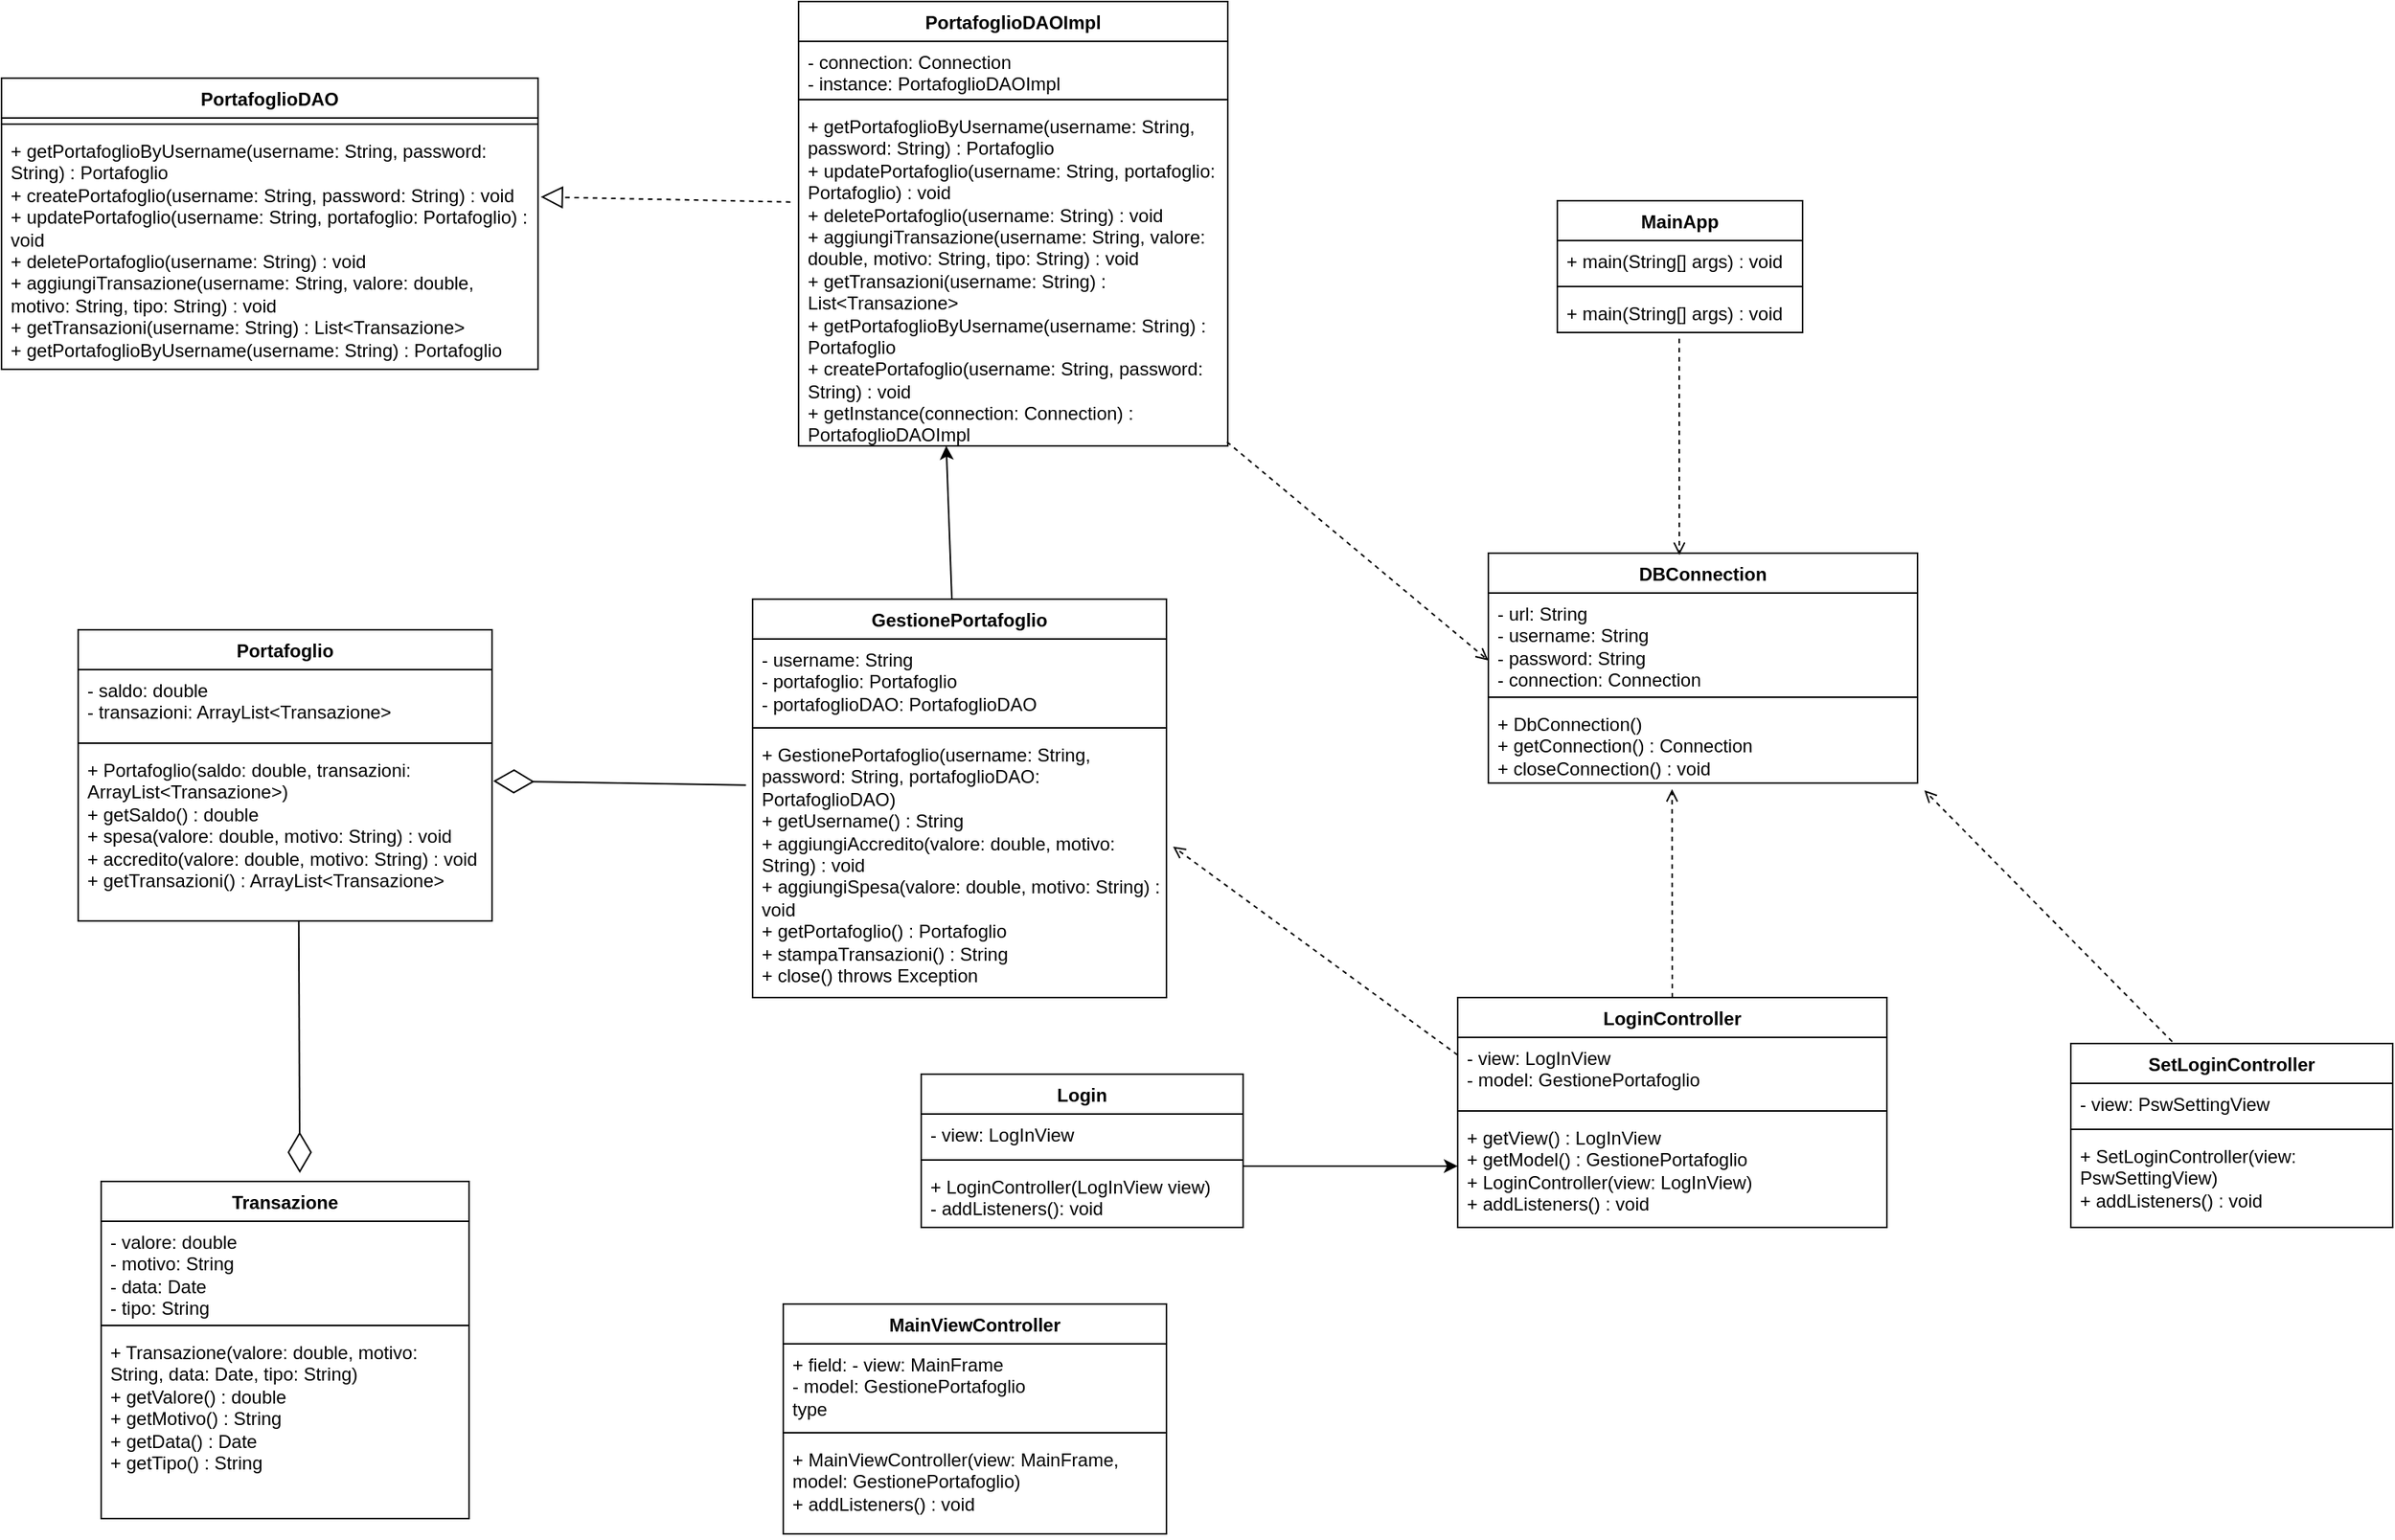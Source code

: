 <mxfile version="24.6.2" type="device">
  <diagram id="C5RBs43oDa-KdzZeNtuy" name="Page-1">
    <mxGraphModel dx="2944" dy="530" grid="1" gridSize="10" guides="1" tooltips="1" connect="1" arrows="1" fold="1" page="1" pageScale="1" pageWidth="827" pageHeight="1169" math="0" shadow="0">
      <root>
        <mxCell id="WIyWlLk6GJQsqaUBKTNV-0" />
        <mxCell id="WIyWlLk6GJQsqaUBKTNV-1" parent="WIyWlLk6GJQsqaUBKTNV-0" />
        <mxCell id="yjOwe09sKXVpLF6mm_4c-2" value="Transazione" style="swimlane;fontStyle=1;align=center;verticalAlign=top;childLayout=stackLayout;horizontal=1;startSize=26;horizontalStack=0;resizeParent=1;resizeParentMax=0;resizeLast=0;collapsible=1;marginBottom=0;whiteSpace=wrap;html=1;" parent="WIyWlLk6GJQsqaUBKTNV-1" vertex="1">
          <mxGeometry x="-785" y="810" width="240" height="220" as="geometry" />
        </mxCell>
        <mxCell id="yjOwe09sKXVpLF6mm_4c-3" value="&lt;div&gt;&lt;div&gt;- valore: double&lt;/div&gt;&lt;div&gt;- motivo: String&lt;/div&gt;&lt;div&gt;- data: Date&lt;/div&gt;&lt;div&gt;- tipo: String&lt;/div&gt;&lt;/div&gt;&lt;div&gt;&lt;br&gt;&lt;/div&gt;" style="text;strokeColor=none;fillColor=none;align=left;verticalAlign=top;spacingLeft=4;spacingRight=4;overflow=hidden;rotatable=0;points=[[0,0.5],[1,0.5]];portConstraint=eastwest;whiteSpace=wrap;html=1;" parent="yjOwe09sKXVpLF6mm_4c-2" vertex="1">
          <mxGeometry y="26" width="240" height="64" as="geometry" />
        </mxCell>
        <mxCell id="yjOwe09sKXVpLF6mm_4c-4" value="" style="line;strokeWidth=1;fillColor=none;align=left;verticalAlign=middle;spacingTop=-1;spacingLeft=3;spacingRight=3;rotatable=0;labelPosition=right;points=[];portConstraint=eastwest;strokeColor=inherit;" parent="yjOwe09sKXVpLF6mm_4c-2" vertex="1">
          <mxGeometry y="90" width="240" height="8" as="geometry" />
        </mxCell>
        <mxCell id="yjOwe09sKXVpLF6mm_4c-5" value="&lt;div&gt;&lt;div&gt;+ Transazione(valore: double, motivo: String, data: Date, tipo: String)&lt;/div&gt;&lt;div&gt;+ getValore() : double&lt;/div&gt;&lt;div&gt;+ getMotivo() : String&lt;/div&gt;&lt;div&gt;+ getData() : Date&lt;/div&gt;&lt;div&gt;+ getTipo() : String&lt;/div&gt;&lt;/div&gt;&lt;div&gt;&lt;br&gt;&lt;/div&gt;" style="text;strokeColor=none;fillColor=none;align=left;verticalAlign=top;spacingLeft=4;spacingRight=4;overflow=hidden;rotatable=0;points=[[0,0.5],[1,0.5]];portConstraint=eastwest;whiteSpace=wrap;html=1;" parent="yjOwe09sKXVpLF6mm_4c-2" vertex="1">
          <mxGeometry y="98" width="240" height="122" as="geometry" />
        </mxCell>
        <mxCell id="yjOwe09sKXVpLF6mm_4c-6" value="Portafoglio" style="swimlane;fontStyle=1;align=center;verticalAlign=top;childLayout=stackLayout;horizontal=1;startSize=26;horizontalStack=0;resizeParent=1;resizeParentMax=0;resizeLast=0;collapsible=1;marginBottom=0;whiteSpace=wrap;html=1;" parent="WIyWlLk6GJQsqaUBKTNV-1" vertex="1">
          <mxGeometry x="-800" y="450" width="270" height="190" as="geometry" />
        </mxCell>
        <mxCell id="WcSlJIyk2U35ulUHBHYH-14" value="" style="endArrow=diamondThin;endFill=0;endSize=24;html=1;rounded=0;entryX=0.728;entryY=0.004;entryDx=0;entryDy=0;entryPerimeter=0;exitX=-0.016;exitY=0.194;exitDx=0;exitDy=0;exitPerimeter=0;" edge="1" parent="yjOwe09sKXVpLF6mm_4c-6" source="yjOwe09sKXVpLF6mm_4c-33">
          <mxGeometry width="160" relative="1" as="geometry">
            <mxPoint x="270" y="10.004" as="sourcePoint" />
            <mxPoint x="270.79" y="98.7" as="targetPoint" />
          </mxGeometry>
        </mxCell>
        <mxCell id="yjOwe09sKXVpLF6mm_4c-7" value="&lt;div&gt;&lt;div&gt;- saldo: double&lt;/div&gt;&lt;div&gt;- transazioni: ArrayList&amp;lt;Transazione&amp;gt;&lt;/div&gt;&lt;/div&gt;&lt;div&gt;&lt;br&gt;&lt;/div&gt;" style="text;strokeColor=none;fillColor=none;align=left;verticalAlign=top;spacingLeft=4;spacingRight=4;overflow=hidden;rotatable=0;points=[[0,0.5],[1,0.5]];portConstraint=eastwest;whiteSpace=wrap;html=1;" parent="yjOwe09sKXVpLF6mm_4c-6" vertex="1">
          <mxGeometry y="26" width="270" height="44" as="geometry" />
        </mxCell>
        <mxCell id="yjOwe09sKXVpLF6mm_4c-8" value="" style="line;strokeWidth=1;fillColor=none;align=left;verticalAlign=middle;spacingTop=-1;spacingLeft=3;spacingRight=3;rotatable=0;labelPosition=right;points=[];portConstraint=eastwest;strokeColor=inherit;" parent="yjOwe09sKXVpLF6mm_4c-6" vertex="1">
          <mxGeometry y="70" width="270" height="8" as="geometry" />
        </mxCell>
        <mxCell id="yjOwe09sKXVpLF6mm_4c-9" value="&lt;div&gt;&lt;div&gt;+ Portafoglio(saldo: double, transazioni: ArrayList&amp;lt;Transazione&amp;gt;)&lt;/div&gt;&lt;div&gt;+ getSaldo() : double&lt;/div&gt;&lt;div&gt;+ spesa(valore: double, motivo: String) : void&lt;/div&gt;&lt;div&gt;+ accredito(valore: double, motivo: String) : void&lt;/div&gt;&lt;div&gt;+ getTransazioni() : ArrayList&amp;lt;Transazione&amp;gt;&lt;/div&gt;&lt;/div&gt;&lt;div&gt;&lt;br&gt;&lt;/div&gt;" style="text;strokeColor=none;fillColor=none;align=left;verticalAlign=top;spacingLeft=4;spacingRight=4;overflow=hidden;rotatable=0;points=[[0,0.5],[1,0.5]];portConstraint=eastwest;whiteSpace=wrap;html=1;" parent="yjOwe09sKXVpLF6mm_4c-6" vertex="1">
          <mxGeometry y="78" width="270" height="112" as="geometry" />
        </mxCell>
        <mxCell id="yjOwe09sKXVpLF6mm_4c-10" value="Login" style="swimlane;fontStyle=1;align=center;verticalAlign=top;childLayout=stackLayout;horizontal=1;startSize=26;horizontalStack=0;resizeParent=1;resizeParentMax=0;resizeLast=0;collapsible=1;marginBottom=0;whiteSpace=wrap;html=1;" parent="WIyWlLk6GJQsqaUBKTNV-1" vertex="1">
          <mxGeometry x="-250" y="740" width="210" height="100" as="geometry" />
        </mxCell>
        <mxCell id="yjOwe09sKXVpLF6mm_4c-11" value="&lt;div&gt;- view: LogInView&lt;/div&gt;&lt;div&gt;&lt;br&gt;&lt;/div&gt;" style="text;strokeColor=none;fillColor=none;align=left;verticalAlign=top;spacingLeft=4;spacingRight=4;overflow=hidden;rotatable=0;points=[[0,0.5],[1,0.5]];portConstraint=eastwest;whiteSpace=wrap;html=1;" parent="yjOwe09sKXVpLF6mm_4c-10" vertex="1">
          <mxGeometry y="26" width="210" height="26" as="geometry" />
        </mxCell>
        <mxCell id="yjOwe09sKXVpLF6mm_4c-12" value="" style="line;strokeWidth=1;fillColor=none;align=left;verticalAlign=middle;spacingTop=-1;spacingLeft=3;spacingRight=3;rotatable=0;labelPosition=right;points=[];portConstraint=eastwest;strokeColor=inherit;" parent="yjOwe09sKXVpLF6mm_4c-10" vertex="1">
          <mxGeometry y="52" width="210" height="8" as="geometry" />
        </mxCell>
        <mxCell id="yjOwe09sKXVpLF6mm_4c-13" value="&lt;div&gt;+ LoginController(LogInView view)&lt;/div&gt;&lt;div&gt;- addListeners(): void&lt;/div&gt;&lt;div&gt;&lt;br&gt;&lt;/div&gt;" style="text;strokeColor=none;fillColor=none;align=left;verticalAlign=top;spacingLeft=4;spacingRight=4;overflow=hidden;rotatable=0;points=[[0,0.5],[1,0.5]];portConstraint=eastwest;whiteSpace=wrap;html=1;" parent="yjOwe09sKXVpLF6mm_4c-10" vertex="1">
          <mxGeometry y="60" width="210" height="40" as="geometry" />
        </mxCell>
        <mxCell id="yjOwe09sKXVpLF6mm_4c-14" value="SetLoginController" style="swimlane;fontStyle=1;align=center;verticalAlign=top;childLayout=stackLayout;horizontal=1;startSize=26;horizontalStack=0;resizeParent=1;resizeParentMax=0;resizeLast=0;collapsible=1;marginBottom=0;whiteSpace=wrap;html=1;" parent="WIyWlLk6GJQsqaUBKTNV-1" vertex="1">
          <mxGeometry x="500" y="720" width="210" height="120" as="geometry" />
        </mxCell>
        <mxCell id="yjOwe09sKXVpLF6mm_4c-15" value="&lt;div&gt;- view: PswSettingView&lt;/div&gt;&lt;div&gt;&lt;br&gt;&lt;/div&gt;" style="text;strokeColor=none;fillColor=none;align=left;verticalAlign=top;spacingLeft=4;spacingRight=4;overflow=hidden;rotatable=0;points=[[0,0.5],[1,0.5]];portConstraint=eastwest;whiteSpace=wrap;html=1;" parent="yjOwe09sKXVpLF6mm_4c-14" vertex="1">
          <mxGeometry y="26" width="210" height="26" as="geometry" />
        </mxCell>
        <mxCell id="yjOwe09sKXVpLF6mm_4c-16" value="" style="line;strokeWidth=1;fillColor=none;align=left;verticalAlign=middle;spacingTop=-1;spacingLeft=3;spacingRight=3;rotatable=0;labelPosition=right;points=[];portConstraint=eastwest;strokeColor=inherit;" parent="yjOwe09sKXVpLF6mm_4c-14" vertex="1">
          <mxGeometry y="52" width="210" height="8" as="geometry" />
        </mxCell>
        <mxCell id="yjOwe09sKXVpLF6mm_4c-17" value="&lt;div&gt;&lt;div&gt;+ SetLoginController(view: PswSettingView)&lt;/div&gt;&lt;div&gt;+ addListeners() : void&lt;/div&gt;&lt;/div&gt;&lt;div&gt;&lt;br&gt;&lt;/div&gt;" style="text;strokeColor=none;fillColor=none;align=left;verticalAlign=top;spacingLeft=4;spacingRight=4;overflow=hidden;rotatable=0;points=[[0,0.5],[1,0.5]];portConstraint=eastwest;whiteSpace=wrap;html=1;" parent="yjOwe09sKXVpLF6mm_4c-14" vertex="1">
          <mxGeometry y="60" width="210" height="60" as="geometry" />
        </mxCell>
        <mxCell id="yjOwe09sKXVpLF6mm_4c-18" value="PortafoglioDAO" style="swimlane;fontStyle=1;align=center;verticalAlign=top;childLayout=stackLayout;horizontal=1;startSize=26;horizontalStack=0;resizeParent=1;resizeParentMax=0;resizeLast=0;collapsible=1;marginBottom=0;whiteSpace=wrap;html=1;" parent="WIyWlLk6GJQsqaUBKTNV-1" vertex="1">
          <mxGeometry x="-850" y="90" width="350" height="190" as="geometry" />
        </mxCell>
        <mxCell id="yjOwe09sKXVpLF6mm_4c-20" value="" style="line;strokeWidth=1;fillColor=none;align=left;verticalAlign=middle;spacingTop=-1;spacingLeft=3;spacingRight=3;rotatable=0;labelPosition=right;points=[];portConstraint=eastwest;strokeColor=inherit;" parent="yjOwe09sKXVpLF6mm_4c-18" vertex="1">
          <mxGeometry y="26" width="350" height="8" as="geometry" />
        </mxCell>
        <mxCell id="yjOwe09sKXVpLF6mm_4c-21" value="&lt;div&gt;&lt;div&gt;+ getPortafoglioByUsername(username: String, password: String) : Portafoglio&lt;/div&gt;&lt;div&gt;+ createPortafoglio(username: String, password: String) : void&lt;/div&gt;&lt;div&gt;+ updatePortafoglio(username: String, portafoglio: Portafoglio) : void&lt;/div&gt;&lt;div&gt;+ deletePortafoglio(username: String) : void&lt;/div&gt;&lt;div&gt;+ aggiungiTransazione(username: String, valore: double, motivo: String, tipo: String) : void&lt;/div&gt;&lt;div&gt;+ getTransazioni(username: String) : List&amp;lt;Transazione&amp;gt;&lt;/div&gt;&lt;div&gt;+ getPortafoglioByUsername(username: String) : Portafoglio&lt;/div&gt;&lt;/div&gt;&lt;div&gt;&lt;br&gt;&lt;/div&gt;" style="text;strokeColor=none;fillColor=none;align=left;verticalAlign=top;spacingLeft=4;spacingRight=4;overflow=hidden;rotatable=0;points=[[0,0.5],[1,0.5]];portConstraint=eastwest;whiteSpace=wrap;html=1;" parent="yjOwe09sKXVpLF6mm_4c-18" vertex="1">
          <mxGeometry y="34" width="350" height="156" as="geometry" />
        </mxCell>
        <mxCell id="yjOwe09sKXVpLF6mm_4c-22" value="PortafoglioDAOImpl" style="swimlane;fontStyle=1;align=center;verticalAlign=top;childLayout=stackLayout;horizontal=1;startSize=26;horizontalStack=0;resizeParent=1;resizeParentMax=0;resizeLast=0;collapsible=1;marginBottom=0;whiteSpace=wrap;html=1;" parent="WIyWlLk6GJQsqaUBKTNV-1" vertex="1">
          <mxGeometry x="-330" y="40" width="280" height="290" as="geometry" />
        </mxCell>
        <mxCell id="yjOwe09sKXVpLF6mm_4c-23" value="&lt;div&gt;&lt;div&gt;- connection: Connection&lt;/div&gt;&lt;div&gt;- instance: PortafoglioDAOImpl&lt;/div&gt;&lt;/div&gt;&lt;div&gt;&lt;br&gt;&lt;/div&gt;" style="text;strokeColor=none;fillColor=none;align=left;verticalAlign=top;spacingLeft=4;spacingRight=4;overflow=hidden;rotatable=0;points=[[0,0.5],[1,0.5]];portConstraint=eastwest;whiteSpace=wrap;html=1;" parent="yjOwe09sKXVpLF6mm_4c-22" vertex="1">
          <mxGeometry y="26" width="280" height="34" as="geometry" />
        </mxCell>
        <mxCell id="yjOwe09sKXVpLF6mm_4c-24" value="" style="line;strokeWidth=1;fillColor=none;align=left;verticalAlign=middle;spacingTop=-1;spacingLeft=3;spacingRight=3;rotatable=0;labelPosition=right;points=[];portConstraint=eastwest;strokeColor=inherit;" parent="yjOwe09sKXVpLF6mm_4c-22" vertex="1">
          <mxGeometry y="60" width="280" height="8" as="geometry" />
        </mxCell>
        <mxCell id="yjOwe09sKXVpLF6mm_4c-25" value="&lt;div&gt;&lt;div&gt;+ getPortafoglioByUsername(username: String, password: String) : Portafoglio&lt;/div&gt;&lt;div&gt;+ updatePortafoglio(username: String, portafoglio: Portafoglio) : void&lt;/div&gt;&lt;div&gt;+ deletePortafoglio(username: String) : void&lt;/div&gt;&lt;div&gt;+ aggiungiTransazione(username: String, valore: double, motivo: String, tipo: String) : void&lt;/div&gt;&lt;div&gt;+ getTransazioni(username: String) : List&amp;lt;Transazione&amp;gt;&lt;/div&gt;&lt;div&gt;+ getPortafoglioByUsername(username: String) : Portafoglio&lt;/div&gt;&lt;div&gt;+ createPortafoglio(username: String, password: String) : void&lt;/div&gt;&lt;div&gt;+ getInstance(connection: Connection) : PortafoglioDAOImpl&lt;/div&gt;&lt;/div&gt;&lt;div&gt;&lt;br&gt;&lt;/div&gt;" style="text;strokeColor=none;fillColor=none;align=left;verticalAlign=top;spacingLeft=4;spacingRight=4;overflow=hidden;rotatable=0;points=[[0,0.5],[1,0.5]];portConstraint=eastwest;whiteSpace=wrap;html=1;" parent="yjOwe09sKXVpLF6mm_4c-22" vertex="1">
          <mxGeometry y="68" width="280" height="222" as="geometry" />
        </mxCell>
        <mxCell id="yjOwe09sKXVpLF6mm_4c-26" value="DBConnection" style="swimlane;fontStyle=1;align=center;verticalAlign=top;childLayout=stackLayout;horizontal=1;startSize=26;horizontalStack=0;resizeParent=1;resizeParentMax=0;resizeLast=0;collapsible=1;marginBottom=0;whiteSpace=wrap;html=1;" parent="WIyWlLk6GJQsqaUBKTNV-1" vertex="1">
          <mxGeometry x="120" y="400" width="280" height="150" as="geometry" />
        </mxCell>
        <mxCell id="yjOwe09sKXVpLF6mm_4c-27" value="&lt;div&gt;&lt;div&gt;- url: String&lt;/div&gt;&lt;div&gt;- username: String&lt;/div&gt;&lt;div&gt;- password: String&lt;/div&gt;&lt;div&gt;- connection: Connection&lt;/div&gt;&lt;/div&gt;&lt;div&gt;&lt;br&gt;&lt;/div&gt;" style="text;strokeColor=none;fillColor=none;align=left;verticalAlign=top;spacingLeft=4;spacingRight=4;overflow=hidden;rotatable=0;points=[[0,0.5],[1,0.5]];portConstraint=eastwest;whiteSpace=wrap;html=1;" parent="yjOwe09sKXVpLF6mm_4c-26" vertex="1">
          <mxGeometry y="26" width="280" height="64" as="geometry" />
        </mxCell>
        <mxCell id="yjOwe09sKXVpLF6mm_4c-28" value="" style="line;strokeWidth=1;fillColor=none;align=left;verticalAlign=middle;spacingTop=-1;spacingLeft=3;spacingRight=3;rotatable=0;labelPosition=right;points=[];portConstraint=eastwest;strokeColor=inherit;" parent="yjOwe09sKXVpLF6mm_4c-26" vertex="1">
          <mxGeometry y="90" width="280" height="8" as="geometry" />
        </mxCell>
        <mxCell id="yjOwe09sKXVpLF6mm_4c-29" value="&lt;div&gt;&lt;div&gt;+ DbConnection()&lt;/div&gt;&lt;div&gt;+ getConnection() : Connection&lt;/div&gt;&lt;div&gt;+ closeConnection() : void&lt;/div&gt;&lt;/div&gt;&lt;div&gt;&lt;br&gt;&lt;/div&gt;" style="text;strokeColor=none;fillColor=none;align=left;verticalAlign=top;spacingLeft=4;spacingRight=4;overflow=hidden;rotatable=0;points=[[0,0.5],[1,0.5]];portConstraint=eastwest;whiteSpace=wrap;html=1;" parent="yjOwe09sKXVpLF6mm_4c-26" vertex="1">
          <mxGeometry y="98" width="280" height="52" as="geometry" />
        </mxCell>
        <mxCell id="yjOwe09sKXVpLF6mm_4c-30" value="GestionePortafoglio" style="swimlane;fontStyle=1;align=center;verticalAlign=top;childLayout=stackLayout;horizontal=1;startSize=26;horizontalStack=0;resizeParent=1;resizeParentMax=0;resizeLast=0;collapsible=1;marginBottom=0;whiteSpace=wrap;html=1;" parent="WIyWlLk6GJQsqaUBKTNV-1" vertex="1">
          <mxGeometry x="-360" y="430" width="270" height="260" as="geometry" />
        </mxCell>
        <mxCell id="yjOwe09sKXVpLF6mm_4c-31" value="&lt;div&gt;&lt;div&gt;- username: String&lt;/div&gt;&lt;div&gt;- portafoglio: Portafoglio&lt;/div&gt;&lt;div&gt;- portafoglioDAO: PortafoglioDAO&lt;/div&gt;&lt;/div&gt;&lt;div&gt;&lt;br&gt;&lt;/div&gt;" style="text;strokeColor=none;fillColor=none;align=left;verticalAlign=top;spacingLeft=4;spacingRight=4;overflow=hidden;rotatable=0;points=[[0,0.5],[1,0.5]];portConstraint=eastwest;whiteSpace=wrap;html=1;" parent="yjOwe09sKXVpLF6mm_4c-30" vertex="1">
          <mxGeometry y="26" width="270" height="54" as="geometry" />
        </mxCell>
        <mxCell id="yjOwe09sKXVpLF6mm_4c-32" value="" style="line;strokeWidth=1;fillColor=none;align=left;verticalAlign=middle;spacingTop=-1;spacingLeft=3;spacingRight=3;rotatable=0;labelPosition=right;points=[];portConstraint=eastwest;strokeColor=inherit;" parent="yjOwe09sKXVpLF6mm_4c-30" vertex="1">
          <mxGeometry y="80" width="270" height="8" as="geometry" />
        </mxCell>
        <mxCell id="yjOwe09sKXVpLF6mm_4c-33" value="&lt;div&gt;&lt;div&gt;+ GestionePortafoglio(username: String, password: String, portafoglioDAO: PortafoglioDAO)&lt;/div&gt;&lt;div&gt;+ getUsername() : String&lt;/div&gt;&lt;div&gt;+ aggiungiAccredito(valore: double, motivo: String) : void&lt;/div&gt;&lt;div&gt;+ aggiungiSpesa(valore: double, motivo: String) : void&lt;/div&gt;&lt;div&gt;+ getPortafoglio() : Portafoglio&lt;/div&gt;&lt;div&gt;+ stampaTransazioni() : String&lt;/div&gt;&lt;div&gt;+ close() throws Exception&lt;/div&gt;&lt;/div&gt;&lt;div&gt;&lt;br&gt;&lt;/div&gt;" style="text;strokeColor=none;fillColor=none;align=left;verticalAlign=top;spacingLeft=4;spacingRight=4;overflow=hidden;rotatable=0;points=[[0,0.5],[1,0.5]];portConstraint=eastwest;whiteSpace=wrap;html=1;" parent="yjOwe09sKXVpLF6mm_4c-30" vertex="1">
          <mxGeometry y="88" width="270" height="172" as="geometry" />
        </mxCell>
        <mxCell id="-RuHaSjKpSI5m4uppv7U-1" value="" style="endArrow=diamondThin;endFill=0;endSize=24;html=1;rounded=0;entryX=0.54;entryY=-0.025;entryDx=0;entryDy=0;entryPerimeter=0;exitX=0.533;exitY=0.996;exitDx=0;exitDy=0;exitPerimeter=0;" parent="WIyWlLk6GJQsqaUBKTNV-1" edge="1" target="yjOwe09sKXVpLF6mm_4c-2" source="yjOwe09sKXVpLF6mm_4c-9">
          <mxGeometry width="160" relative="1" as="geometry">
            <mxPoint x="-455.32" y="751.01" as="sourcePoint" />
            <mxPoint x="-460.0" y="584.998" as="targetPoint" />
            <Array as="points" />
          </mxGeometry>
        </mxCell>
        <mxCell id="-RuHaSjKpSI5m4uppv7U-5" value="" style="endArrow=block;dashed=1;endFill=0;endSize=12;html=1;rounded=0;entryX=1.005;entryY=0.279;entryDx=0;entryDy=0;entryPerimeter=0;exitX=-0.019;exitY=0.283;exitDx=0;exitDy=0;exitPerimeter=0;" parent="WIyWlLk6GJQsqaUBKTNV-1" edge="1" target="yjOwe09sKXVpLF6mm_4c-21" source="yjOwe09sKXVpLF6mm_4c-25">
          <mxGeometry width="160" relative="1" as="geometry">
            <mxPoint x="-400" y="174.49" as="sourcePoint" />
            <mxPoint x="-399.64" y="89.998" as="targetPoint" />
          </mxGeometry>
        </mxCell>
        <mxCell id="-RuHaSjKpSI5m4uppv7U-7" value="" style="endArrow=open;html=1;rounded=0;align=center;verticalAlign=bottom;dashed=1;endFill=0;labelBackgroundColor=none;exitX=0.998;exitY=0.988;exitDx=0;exitDy=0;exitPerimeter=0;" parent="WIyWlLk6GJQsqaUBKTNV-1" edge="1" source="yjOwe09sKXVpLF6mm_4c-25">
          <mxGeometry relative="1" as="geometry">
            <mxPoint x="-30" y="-60" as="sourcePoint" />
            <mxPoint x="120" y="470" as="targetPoint" />
            <mxPoint as="offset" />
          </mxGeometry>
        </mxCell>
        <mxCell id="-RuHaSjKpSI5m4uppv7U-8" value="" style="resizable=0;html=1;align=center;verticalAlign=top;labelBackgroundColor=none;" parent="-RuHaSjKpSI5m4uppv7U-7" connectable="0" vertex="1">
          <mxGeometry relative="1" as="geometry" />
        </mxCell>
        <mxCell id="WcSlJIyk2U35ulUHBHYH-0" value="MainApp" style="swimlane;fontStyle=1;align=center;verticalAlign=top;childLayout=stackLayout;horizontal=1;startSize=26;horizontalStack=0;resizeParent=1;resizeParentMax=0;resizeLast=0;collapsible=1;marginBottom=0;whiteSpace=wrap;html=1;" vertex="1" parent="WIyWlLk6GJQsqaUBKTNV-1">
          <mxGeometry x="165" y="170" width="160" height="86" as="geometry" />
        </mxCell>
        <mxCell id="WcSlJIyk2U35ulUHBHYH-1" value="&lt;div&gt;+ main(String[] args) : void&lt;/div&gt;&lt;div&gt;&lt;br&gt;&lt;/div&gt;" style="text;strokeColor=none;fillColor=none;align=left;verticalAlign=top;spacingLeft=4;spacingRight=4;overflow=hidden;rotatable=0;points=[[0,0.5],[1,0.5]];portConstraint=eastwest;whiteSpace=wrap;html=1;" vertex="1" parent="WcSlJIyk2U35ulUHBHYH-0">
          <mxGeometry y="26" width="160" height="26" as="geometry" />
        </mxCell>
        <mxCell id="WcSlJIyk2U35ulUHBHYH-2" value="" style="line;strokeWidth=1;fillColor=none;align=left;verticalAlign=middle;spacingTop=-1;spacingLeft=3;spacingRight=3;rotatable=0;labelPosition=right;points=[];portConstraint=eastwest;strokeColor=inherit;" vertex="1" parent="WcSlJIyk2U35ulUHBHYH-0">
          <mxGeometry y="52" width="160" height="8" as="geometry" />
        </mxCell>
        <mxCell id="WcSlJIyk2U35ulUHBHYH-3" value="&lt;div&gt;+ main(String[] args) : void&lt;/div&gt;&lt;div&gt;&lt;br&gt;&lt;/div&gt;" style="text;strokeColor=none;fillColor=none;align=left;verticalAlign=top;spacingLeft=4;spacingRight=4;overflow=hidden;rotatable=0;points=[[0,0.5],[1,0.5]];portConstraint=eastwest;whiteSpace=wrap;html=1;" vertex="1" parent="WcSlJIyk2U35ulUHBHYH-0">
          <mxGeometry y="60" width="160" height="26" as="geometry" />
        </mxCell>
        <mxCell id="WcSlJIyk2U35ulUHBHYH-4" value="LoginController" style="swimlane;fontStyle=1;align=center;verticalAlign=top;childLayout=stackLayout;horizontal=1;startSize=26;horizontalStack=0;resizeParent=1;resizeParentMax=0;resizeLast=0;collapsible=1;marginBottom=0;whiteSpace=wrap;html=1;" vertex="1" parent="WIyWlLk6GJQsqaUBKTNV-1">
          <mxGeometry x="100" y="690" width="280" height="150" as="geometry" />
        </mxCell>
        <mxCell id="WcSlJIyk2U35ulUHBHYH-24" value="" style="endArrow=open;html=1;rounded=0;align=center;verticalAlign=bottom;dashed=1;endFill=0;labelBackgroundColor=none;entryX=0.428;entryY=1.077;entryDx=0;entryDy=0;entryPerimeter=0;" edge="1" parent="WcSlJIyk2U35ulUHBHYH-4" target="yjOwe09sKXVpLF6mm_4c-29">
          <mxGeometry relative="1" as="geometry">
            <mxPoint x="140" as="sourcePoint" />
            <mxPoint x="300" as="targetPoint" />
          </mxGeometry>
        </mxCell>
        <mxCell id="WcSlJIyk2U35ulUHBHYH-25" value="" style="resizable=0;html=1;align=center;verticalAlign=top;labelBackgroundColor=none;" connectable="0" vertex="1" parent="WcSlJIyk2U35ulUHBHYH-24">
          <mxGeometry relative="1" as="geometry" />
        </mxCell>
        <mxCell id="WcSlJIyk2U35ulUHBHYH-5" value="&lt;div&gt;- view: LogInView&lt;/div&gt;&lt;div&gt;- model: GestionePortafoglio&lt;/div&gt;&lt;div&gt;&lt;br&gt;&lt;/div&gt;" style="text;strokeColor=none;fillColor=none;align=left;verticalAlign=top;spacingLeft=4;spacingRight=4;overflow=hidden;rotatable=0;points=[[0,0.5],[1,0.5]];portConstraint=eastwest;whiteSpace=wrap;html=1;" vertex="1" parent="WcSlJIyk2U35ulUHBHYH-4">
          <mxGeometry y="26" width="280" height="44" as="geometry" />
        </mxCell>
        <mxCell id="WcSlJIyk2U35ulUHBHYH-6" value="" style="line;strokeWidth=1;fillColor=none;align=left;verticalAlign=middle;spacingTop=-1;spacingLeft=3;spacingRight=3;rotatable=0;labelPosition=right;points=[];portConstraint=eastwest;strokeColor=inherit;" vertex="1" parent="WcSlJIyk2U35ulUHBHYH-4">
          <mxGeometry y="70" width="280" height="8" as="geometry" />
        </mxCell>
        <mxCell id="WcSlJIyk2U35ulUHBHYH-7" value="&lt;div&gt;+ getView() : LogInView&lt;/div&gt;&lt;div&gt;+ getModel() : GestionePortafoglio&lt;/div&gt;&lt;div&gt;+ LoginController(view: LogInView)&lt;/div&gt;&lt;div&gt;+ addListeners() : void&lt;/div&gt;&lt;div&gt;&lt;br&gt;&lt;/div&gt;" style="text;strokeColor=none;fillColor=none;align=left;verticalAlign=top;spacingLeft=4;spacingRight=4;overflow=hidden;rotatable=0;points=[[0,0.5],[1,0.5]];portConstraint=eastwest;whiteSpace=wrap;html=1;" vertex="1" parent="WcSlJIyk2U35ulUHBHYH-4">
          <mxGeometry y="78" width="280" height="72" as="geometry" />
        </mxCell>
        <mxCell id="WcSlJIyk2U35ulUHBHYH-8" value="MainViewController" style="swimlane;fontStyle=1;align=center;verticalAlign=top;childLayout=stackLayout;horizontal=1;startSize=26;horizontalStack=0;resizeParent=1;resizeParentMax=0;resizeLast=0;collapsible=1;marginBottom=0;whiteSpace=wrap;html=1;" vertex="1" parent="WIyWlLk6GJQsqaUBKTNV-1">
          <mxGeometry x="-340" y="890" width="250" height="150" as="geometry" />
        </mxCell>
        <mxCell id="WcSlJIyk2U35ulUHBHYH-9" value="+ field:&amp;nbsp;&lt;span style=&quot;background-color: initial;&quot;&gt;- view: MainFrame&lt;/span&gt;&lt;div&gt;- model: GestionePortafoglio&lt;/div&gt;type" style="text;strokeColor=none;fillColor=none;align=left;verticalAlign=top;spacingLeft=4;spacingRight=4;overflow=hidden;rotatable=0;points=[[0,0.5],[1,0.5]];portConstraint=eastwest;whiteSpace=wrap;html=1;" vertex="1" parent="WcSlJIyk2U35ulUHBHYH-8">
          <mxGeometry y="26" width="250" height="54" as="geometry" />
        </mxCell>
        <mxCell id="WcSlJIyk2U35ulUHBHYH-10" value="" style="line;strokeWidth=1;fillColor=none;align=left;verticalAlign=middle;spacingTop=-1;spacingLeft=3;spacingRight=3;rotatable=0;labelPosition=right;points=[];portConstraint=eastwest;strokeColor=inherit;" vertex="1" parent="WcSlJIyk2U35ulUHBHYH-8">
          <mxGeometry y="80" width="250" height="8" as="geometry" />
        </mxCell>
        <mxCell id="WcSlJIyk2U35ulUHBHYH-11" value="&lt;div&gt;+ MainViewController(view: MainFrame, model: GestionePortafoglio)&lt;/div&gt;&lt;div&gt;+ addListeners() : void&lt;/div&gt;&lt;div&gt;&lt;br&gt;&lt;/div&gt;" style="text;strokeColor=none;fillColor=none;align=left;verticalAlign=top;spacingLeft=4;spacingRight=4;overflow=hidden;rotatable=0;points=[[0,0.5],[1,0.5]];portConstraint=eastwest;whiteSpace=wrap;html=1;" vertex="1" parent="WcSlJIyk2U35ulUHBHYH-8">
          <mxGeometry y="88" width="250" height="62" as="geometry" />
        </mxCell>
        <mxCell id="WcSlJIyk2U35ulUHBHYH-18" value="" style="endArrow=open;html=1;rounded=0;align=center;verticalAlign=bottom;dashed=1;endFill=0;labelBackgroundColor=none;entryX=0.445;entryY=0.008;entryDx=0;entryDy=0;entryPerimeter=0;" edge="1" parent="WIyWlLk6GJQsqaUBKTNV-1" target="yjOwe09sKXVpLF6mm_4c-26">
          <mxGeometry relative="1" as="geometry">
            <mxPoint x="244.5" y="260" as="sourcePoint" />
            <mxPoint x="244.5" y="390" as="targetPoint" />
          </mxGeometry>
        </mxCell>
        <mxCell id="WcSlJIyk2U35ulUHBHYH-19" value="" style="resizable=0;html=1;align=center;verticalAlign=top;labelBackgroundColor=none;" connectable="0" vertex="1" parent="WcSlJIyk2U35ulUHBHYH-18">
          <mxGeometry relative="1" as="geometry" />
        </mxCell>
        <mxCell id="WcSlJIyk2U35ulUHBHYH-26" value="" style="endArrow=classic;html=1;rounded=0;" edge="1" parent="WIyWlLk6GJQsqaUBKTNV-1">
          <mxGeometry width="50" height="50" relative="1" as="geometry">
            <mxPoint x="-40" y="800" as="sourcePoint" />
            <mxPoint x="100" y="800" as="targetPoint" />
          </mxGeometry>
        </mxCell>
        <mxCell id="WcSlJIyk2U35ulUHBHYH-29" value="" style="endArrow=open;html=1;rounded=0;align=center;verticalAlign=bottom;dashed=1;endFill=0;labelBackgroundColor=none;entryX=1.016;entryY=1.092;entryDx=0;entryDy=0;entryPerimeter=0;exitX=0.315;exitY=-0.01;exitDx=0;exitDy=0;exitPerimeter=0;" edge="1" parent="WIyWlLk6GJQsqaUBKTNV-1" source="yjOwe09sKXVpLF6mm_4c-14" target="yjOwe09sKXVpLF6mm_4c-29">
          <mxGeometry relative="1" as="geometry">
            <mxPoint x="560" y="710" as="sourcePoint" />
            <mxPoint x="720" y="710" as="targetPoint" />
          </mxGeometry>
        </mxCell>
        <mxCell id="WcSlJIyk2U35ulUHBHYH-30" value="" style="resizable=0;html=1;align=center;verticalAlign=top;labelBackgroundColor=none;" connectable="0" vertex="1" parent="WcSlJIyk2U35ulUHBHYH-29">
          <mxGeometry relative="1" as="geometry" />
        </mxCell>
        <mxCell id="WcSlJIyk2U35ulUHBHYH-31" value="" style="endArrow=open;html=1;rounded=0;align=center;verticalAlign=bottom;dashed=1;endFill=0;labelBackgroundColor=none;entryX=1.016;entryY=0.427;entryDx=0;entryDy=0;entryPerimeter=0;exitX=0;exitY=0.25;exitDx=0;exitDy=0;" edge="1" parent="WIyWlLk6GJQsqaUBKTNV-1" source="WcSlJIyk2U35ulUHBHYH-4" target="yjOwe09sKXVpLF6mm_4c-33">
          <mxGeometry x="-0.001" relative="1" as="geometry">
            <mxPoint x="50" y="670" as="sourcePoint" />
            <mxPoint x="210" y="670" as="targetPoint" />
            <mxPoint as="offset" />
          </mxGeometry>
        </mxCell>
        <mxCell id="WcSlJIyk2U35ulUHBHYH-32" value="" style="resizable=0;html=1;align=center;verticalAlign=top;labelBackgroundColor=none;" connectable="0" vertex="1" parent="WcSlJIyk2U35ulUHBHYH-31">
          <mxGeometry relative="1" as="geometry" />
        </mxCell>
        <mxCell id="WcSlJIyk2U35ulUHBHYH-34" value="" style="endArrow=classic;html=1;rounded=0;entryX=0.344;entryY=1;entryDx=0;entryDy=0;entryPerimeter=0;" edge="1" parent="WIyWlLk6GJQsqaUBKTNV-1" target="yjOwe09sKXVpLF6mm_4c-25">
          <mxGeometry width="50" height="50" relative="1" as="geometry">
            <mxPoint x="-230" y="430" as="sourcePoint" />
            <mxPoint x="-180" y="380" as="targetPoint" />
          </mxGeometry>
        </mxCell>
      </root>
    </mxGraphModel>
  </diagram>
</mxfile>
